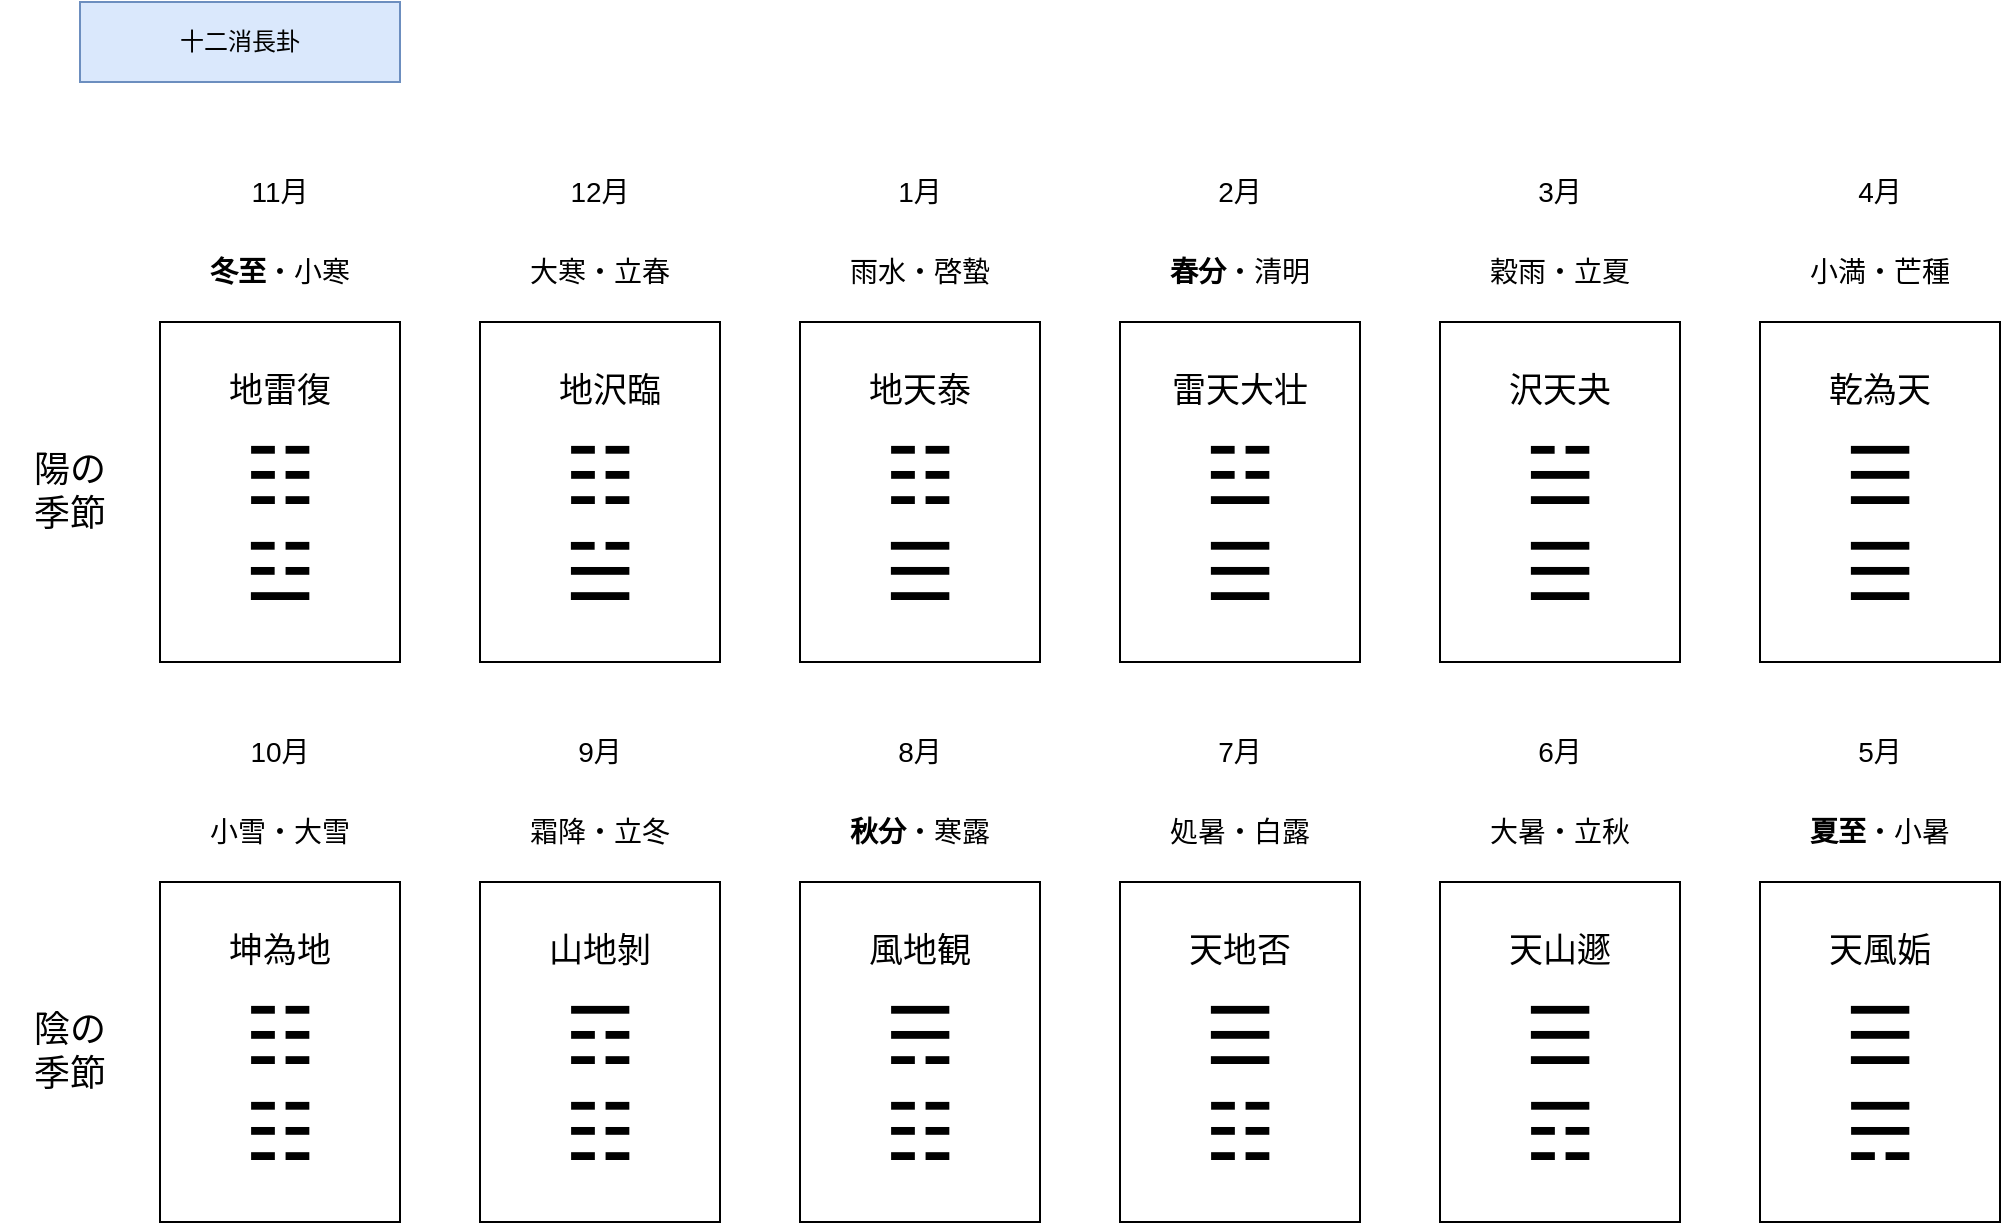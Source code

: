 <mxfile version="28.0.4">
  <diagram name="ページ1" id="sqWsMTIZHtwE_r5JLnB0">
    <mxGraphModel dx="1136" dy="1102" grid="1" gridSize="10" guides="1" tooltips="1" connect="1" arrows="1" fold="1" page="1" pageScale="1" pageWidth="1654" pageHeight="1169" math="0" shadow="0">
      <root>
        <mxCell id="0" />
        <mxCell id="1" parent="0" />
        <mxCell id="Jf0HBr7XSHJFiXkp45xt-59" value="" style="rounded=0;whiteSpace=wrap;html=1;" vertex="1" parent="1">
          <mxGeometry x="120" y="480" width="120" height="170" as="geometry" />
        </mxCell>
        <mxCell id="Jf0HBr7XSHJFiXkp45xt-49" value="" style="rounded=0;whiteSpace=wrap;html=1;" vertex="1" parent="1">
          <mxGeometry x="440" y="480" width="120" height="170" as="geometry" />
        </mxCell>
        <mxCell id="Jf0HBr7XSHJFiXkp45xt-34" value="" style="rounded=0;whiteSpace=wrap;html=1;" vertex="1" parent="1">
          <mxGeometry x="760" y="480" width="120" height="170" as="geometry" />
        </mxCell>
        <mxCell id="Jf0HBr7XSHJFiXkp45xt-28" value="" style="rounded=0;whiteSpace=wrap;html=1;" vertex="1" parent="1">
          <mxGeometry x="920" y="200" width="120" height="170" as="geometry" />
        </mxCell>
        <mxCell id="Jf0HBr7XSHJFiXkp45xt-25" value="" style="rounded=0;whiteSpace=wrap;html=1;" vertex="1" parent="1">
          <mxGeometry x="760" y="200" width="120" height="170" as="geometry" />
        </mxCell>
        <mxCell id="Jf0HBr7XSHJFiXkp45xt-18" value="" style="rounded=0;whiteSpace=wrap;html=1;" vertex="1" parent="1">
          <mxGeometry x="600" y="200" width="120" height="170" as="geometry" />
        </mxCell>
        <mxCell id="Jf0HBr7XSHJFiXkp45xt-12" value="" style="rounded=0;whiteSpace=wrap;html=1;" vertex="1" parent="1">
          <mxGeometry x="440" y="200" width="120" height="170" as="geometry" />
        </mxCell>
        <mxCell id="Jf0HBr7XSHJFiXkp45xt-4" value="" style="rounded=0;whiteSpace=wrap;html=1;" vertex="1" parent="1">
          <mxGeometry x="280" y="200" width="120" height="170" as="geometry" />
        </mxCell>
        <mxCell id="dQ6VruJ1_32LUMf7wtQJ-1" value="十二消長卦" style="text;html=1;align=center;verticalAlign=middle;whiteSpace=wrap;rounded=0;fillColor=#dae8fc;strokeColor=#6c8ebf;" parent="1" vertex="1">
          <mxGeometry x="80" y="40" width="160" height="40" as="geometry" />
        </mxCell>
        <mxCell id="dQ6VruJ1_32LUMf7wtQJ-3" value="" style="rounded=0;whiteSpace=wrap;html=1;" parent="1" vertex="1">
          <mxGeometry x="120" y="200" width="120" height="170" as="geometry" />
        </mxCell>
        <mxCell id="dQ6VruJ1_32LUMf7wtQJ-5" value="☷&lt;br&gt;☳" style="text;html=1;align=center;verticalAlign=middle;whiteSpace=wrap;rounded=0;fontSize=40;" parent="1" vertex="1">
          <mxGeometry x="150" y="252.5" width="60" height="95" as="geometry" />
        </mxCell>
        <mxCell id="dQ6VruJ1_32LUMf7wtQJ-7" value="地雷復" style="text;html=1;align=center;verticalAlign=middle;whiteSpace=wrap;rounded=0;fontSize=17;" parent="1" vertex="1">
          <mxGeometry x="150" y="220" width="60" height="30" as="geometry" />
        </mxCell>
        <mxCell id="dQ6VruJ1_32LUMf7wtQJ-19" value="&lt;b&gt;冬至&lt;/b&gt;・&lt;span style=&quot;background-color: transparent; color: light-dark(rgb(0, 0, 0), rgb(255, 255, 255));&quot;&gt;小寒&lt;/span&gt;" style="text;html=1;align=center;verticalAlign=middle;whiteSpace=wrap;rounded=0;fontSize=14;" parent="1" vertex="1">
          <mxGeometry x="120" y="160" width="120" height="30" as="geometry" />
        </mxCell>
        <mxCell id="Jf0HBr7XSHJFiXkp45xt-1" value="11月" style="text;html=1;align=center;verticalAlign=middle;whiteSpace=wrap;rounded=0;fontSize=14;" vertex="1" parent="1">
          <mxGeometry x="120" y="120" width="120" height="30" as="geometry" />
        </mxCell>
        <mxCell id="Jf0HBr7XSHJFiXkp45xt-2" value="地沢臨" style="text;html=1;align=center;verticalAlign=middle;whiteSpace=wrap;rounded=0;fontSize=17;" vertex="1" parent="1">
          <mxGeometry x="300" y="220" width="90" height="30" as="geometry" />
        </mxCell>
        <mxCell id="Jf0HBr7XSHJFiXkp45xt-3" value="☷&lt;br&gt;☱" style="text;html=1;align=center;verticalAlign=middle;whiteSpace=wrap;rounded=0;fontSize=40;" vertex="1" parent="1">
          <mxGeometry x="310" y="252.5" width="60" height="95" as="geometry" />
        </mxCell>
        <mxCell id="Jf0HBr7XSHJFiXkp45xt-6" value="12月" style="text;html=1;align=center;verticalAlign=middle;whiteSpace=wrap;rounded=0;fontSize=14;" vertex="1" parent="1">
          <mxGeometry x="280" y="120" width="120" height="30" as="geometry" />
        </mxCell>
        <mxCell id="Jf0HBr7XSHJFiXkp45xt-7" value="大寒・立春" style="text;html=1;align=center;verticalAlign=middle;whiteSpace=wrap;rounded=0;fontSize=14;" vertex="1" parent="1">
          <mxGeometry x="280" y="160" width="120" height="30" as="geometry" />
        </mxCell>
        <mxCell id="Jf0HBr7XSHJFiXkp45xt-8" value="1月" style="text;html=1;align=center;verticalAlign=middle;whiteSpace=wrap;rounded=0;fontSize=14;" vertex="1" parent="1">
          <mxGeometry x="440" y="120" width="120" height="30" as="geometry" />
        </mxCell>
        <mxCell id="Jf0HBr7XSHJFiXkp45xt-9" value="雨水・啓蟄" style="text;html=1;align=center;verticalAlign=middle;whiteSpace=wrap;rounded=0;fontSize=14;" vertex="1" parent="1">
          <mxGeometry x="440" y="160" width="120" height="30" as="geometry" />
        </mxCell>
        <mxCell id="Jf0HBr7XSHJFiXkp45xt-10" value="地天泰" style="text;html=1;align=center;verticalAlign=middle;whiteSpace=wrap;rounded=0;fontSize=17;" vertex="1" parent="1">
          <mxGeometry x="455" y="220" width="90" height="30" as="geometry" />
        </mxCell>
        <mxCell id="Jf0HBr7XSHJFiXkp45xt-11" value="☷&lt;br&gt;☰" style="text;html=1;align=center;verticalAlign=middle;whiteSpace=wrap;rounded=0;fontSize=40;" vertex="1" parent="1">
          <mxGeometry x="470" y="252.5" width="60" height="95" as="geometry" />
        </mxCell>
        <mxCell id="Jf0HBr7XSHJFiXkp45xt-13" value="陰の&lt;div&gt;季節&lt;/div&gt;" style="text;html=1;align=center;verticalAlign=middle;whiteSpace=wrap;rounded=0;fontSize=18;" vertex="1" parent="1">
          <mxGeometry x="40" y="525" width="70" height="80" as="geometry" />
        </mxCell>
        <mxCell id="Jf0HBr7XSHJFiXkp45xt-14" value="2月" style="text;html=1;align=center;verticalAlign=middle;whiteSpace=wrap;rounded=0;fontSize=14;" vertex="1" parent="1">
          <mxGeometry x="600" y="120" width="120" height="30" as="geometry" />
        </mxCell>
        <mxCell id="Jf0HBr7XSHJFiXkp45xt-15" value="&lt;b&gt;春分&lt;/b&gt;・清明" style="text;html=1;align=center;verticalAlign=middle;whiteSpace=wrap;rounded=0;fontSize=14;" vertex="1" parent="1">
          <mxGeometry x="600" y="160" width="120" height="30" as="geometry" />
        </mxCell>
        <mxCell id="Jf0HBr7XSHJFiXkp45xt-16" value="雷天大壮" style="text;html=1;align=center;verticalAlign=middle;whiteSpace=wrap;rounded=0;fontSize=17;" vertex="1" parent="1">
          <mxGeometry x="615" y="220" width="90" height="30" as="geometry" />
        </mxCell>
        <mxCell id="Jf0HBr7XSHJFiXkp45xt-17" value="☳&lt;br&gt;☰" style="text;html=1;align=center;verticalAlign=middle;whiteSpace=wrap;rounded=0;fontSize=40;" vertex="1" parent="1">
          <mxGeometry x="630" y="252.5" width="60" height="95" as="geometry" />
        </mxCell>
        <mxCell id="Jf0HBr7XSHJFiXkp45xt-19" value="3月" style="text;html=1;align=center;verticalAlign=middle;whiteSpace=wrap;rounded=0;fontSize=14;" vertex="1" parent="1">
          <mxGeometry x="760" y="120" width="120" height="30" as="geometry" />
        </mxCell>
        <mxCell id="Jf0HBr7XSHJFiXkp45xt-20" value="穀雨・立夏" style="text;html=1;align=center;verticalAlign=middle;whiteSpace=wrap;rounded=0;fontSize=14;" vertex="1" parent="1">
          <mxGeometry x="760" y="160" width="120" height="30" as="geometry" />
        </mxCell>
        <mxCell id="Jf0HBr7XSHJFiXkp45xt-21" value="4月" style="text;html=1;align=center;verticalAlign=middle;whiteSpace=wrap;rounded=0;fontSize=14;" vertex="1" parent="1">
          <mxGeometry x="920" y="120" width="120" height="30" as="geometry" />
        </mxCell>
        <mxCell id="Jf0HBr7XSHJFiXkp45xt-22" value="小満・芒種" style="text;html=1;align=center;verticalAlign=middle;whiteSpace=wrap;rounded=0;fontSize=14;" vertex="1" parent="1">
          <mxGeometry x="920" y="160" width="120" height="30" as="geometry" />
        </mxCell>
        <mxCell id="Jf0HBr7XSHJFiXkp45xt-23" value="沢天夬" style="text;html=1;align=center;verticalAlign=middle;whiteSpace=wrap;rounded=0;fontSize=17;" vertex="1" parent="1">
          <mxGeometry x="775" y="220" width="90" height="30" as="geometry" />
        </mxCell>
        <mxCell id="Jf0HBr7XSHJFiXkp45xt-24" value="☱&lt;br&gt;☰" style="text;html=1;align=center;verticalAlign=middle;whiteSpace=wrap;rounded=0;fontSize=40;" vertex="1" parent="1">
          <mxGeometry x="790" y="252.5" width="60" height="95" as="geometry" />
        </mxCell>
        <mxCell id="Jf0HBr7XSHJFiXkp45xt-26" value="乾為天" style="text;html=1;align=center;verticalAlign=middle;whiteSpace=wrap;rounded=0;fontSize=17;" vertex="1" parent="1">
          <mxGeometry x="935" y="220" width="90" height="30" as="geometry" />
        </mxCell>
        <mxCell id="Jf0HBr7XSHJFiXkp45xt-27" value="☰&lt;br&gt;☰" style="text;html=1;align=center;verticalAlign=middle;whiteSpace=wrap;rounded=0;fontSize=40;" vertex="1" parent="1">
          <mxGeometry x="950" y="252.5" width="60" height="95" as="geometry" />
        </mxCell>
        <mxCell id="Jf0HBr7XSHJFiXkp45xt-29" value="陽の&lt;div&gt;季節&lt;/div&gt;" style="text;html=1;align=center;verticalAlign=middle;whiteSpace=wrap;rounded=0;fontSize=18;" vertex="1" parent="1">
          <mxGeometry x="40" y="245" width="70" height="80" as="geometry" />
        </mxCell>
        <mxCell id="Jf0HBr7XSHJFiXkp45xt-30" value="5月" style="text;html=1;align=center;verticalAlign=middle;whiteSpace=wrap;rounded=0;fontSize=14;" vertex="1" parent="1">
          <mxGeometry x="920" y="400" width="120" height="30" as="geometry" />
        </mxCell>
        <mxCell id="Jf0HBr7XSHJFiXkp45xt-31" value="&lt;b&gt;夏至&lt;/b&gt;・小暑" style="text;html=1;align=center;verticalAlign=middle;whiteSpace=wrap;rounded=0;fontSize=14;" vertex="1" parent="1">
          <mxGeometry x="920" y="440" width="120" height="30" as="geometry" />
        </mxCell>
        <mxCell id="Jf0HBr7XSHJFiXkp45xt-32" value="☰&lt;br&gt;☶" style="text;html=1;align=center;verticalAlign=middle;whiteSpace=wrap;rounded=0;fontSize=40;" vertex="1" parent="1">
          <mxGeometry x="790" y="532.5" width="60" height="95" as="geometry" />
        </mxCell>
        <mxCell id="Jf0HBr7XSHJFiXkp45xt-33" value="天山遯" style="text;html=1;align=center;verticalAlign=middle;whiteSpace=wrap;rounded=0;fontSize=17;" vertex="1" parent="1">
          <mxGeometry x="775" y="500" width="90" height="30" as="geometry" />
        </mxCell>
        <mxCell id="Jf0HBr7XSHJFiXkp45xt-35" value="処暑・白露" style="text;html=1;align=center;verticalAlign=middle;whiteSpace=wrap;rounded=0;fontSize=14;" vertex="1" parent="1">
          <mxGeometry x="600" y="440" width="120" height="30" as="geometry" />
        </mxCell>
        <mxCell id="Jf0HBr7XSHJFiXkp45xt-36" value="7月" style="text;html=1;align=center;verticalAlign=middle;whiteSpace=wrap;rounded=0;fontSize=14;" vertex="1" parent="1">
          <mxGeometry x="600" y="400" width="120" height="30" as="geometry" />
        </mxCell>
        <mxCell id="Jf0HBr7XSHJFiXkp45xt-37" value="大暑・立秋" style="text;html=1;align=center;verticalAlign=middle;whiteSpace=wrap;rounded=0;fontSize=14;" vertex="1" parent="1">
          <mxGeometry x="760" y="440" width="120" height="30" as="geometry" />
        </mxCell>
        <mxCell id="Jf0HBr7XSHJFiXkp45xt-38" value="6月" style="text;html=1;align=center;verticalAlign=middle;whiteSpace=wrap;rounded=0;fontSize=14;" vertex="1" parent="1">
          <mxGeometry x="760" y="400" width="120" height="30" as="geometry" />
        </mxCell>
        <mxCell id="Jf0HBr7XSHJFiXkp45xt-39" value="" style="rounded=0;whiteSpace=wrap;html=1;" vertex="1" parent="1">
          <mxGeometry x="920" y="480" width="120" height="170" as="geometry" />
        </mxCell>
        <mxCell id="Jf0HBr7XSHJFiXkp45xt-40" value="天風姤" style="text;html=1;align=center;verticalAlign=middle;whiteSpace=wrap;rounded=0;fontSize=17;" vertex="1" parent="1">
          <mxGeometry x="935" y="500" width="90" height="30" as="geometry" />
        </mxCell>
        <mxCell id="Jf0HBr7XSHJFiXkp45xt-41" value="☰&lt;br&gt;☴" style="text;html=1;align=center;verticalAlign=middle;whiteSpace=wrap;rounded=0;fontSize=40;" vertex="1" parent="1">
          <mxGeometry x="950" y="532.5" width="60" height="95" as="geometry" />
        </mxCell>
        <mxCell id="Jf0HBr7XSHJFiXkp45xt-42" value="" style="rounded=0;whiteSpace=wrap;html=1;" vertex="1" parent="1">
          <mxGeometry x="600" y="480" width="120" height="170" as="geometry" />
        </mxCell>
        <mxCell id="Jf0HBr7XSHJFiXkp45xt-43" value="天地否" style="text;html=1;align=center;verticalAlign=middle;whiteSpace=wrap;rounded=0;fontSize=17;" vertex="1" parent="1">
          <mxGeometry x="615" y="500" width="90" height="30" as="geometry" />
        </mxCell>
        <mxCell id="Jf0HBr7XSHJFiXkp45xt-44" value="☰&lt;br&gt;☷" style="text;html=1;align=center;verticalAlign=middle;whiteSpace=wrap;rounded=0;fontSize=40;" vertex="1" parent="1">
          <mxGeometry x="630" y="532.5" width="60" height="95" as="geometry" />
        </mxCell>
        <mxCell id="Jf0HBr7XSHJFiXkp45xt-45" value="8月" style="text;html=1;align=center;verticalAlign=middle;whiteSpace=wrap;rounded=0;fontSize=14;" vertex="1" parent="1">
          <mxGeometry x="440" y="400" width="120" height="30" as="geometry" />
        </mxCell>
        <mxCell id="Jf0HBr7XSHJFiXkp45xt-46" value="&lt;b&gt;秋分&lt;/b&gt;・寒露" style="text;html=1;align=center;verticalAlign=middle;whiteSpace=wrap;rounded=0;fontSize=14;" vertex="1" parent="1">
          <mxGeometry x="440" y="440" width="120" height="30" as="geometry" />
        </mxCell>
        <mxCell id="Jf0HBr7XSHJFiXkp45xt-47" value="☴&lt;br&gt;☷" style="text;html=1;align=center;verticalAlign=middle;whiteSpace=wrap;rounded=0;fontSize=40;" vertex="1" parent="1">
          <mxGeometry x="470" y="532.5" width="60" height="95" as="geometry" />
        </mxCell>
        <mxCell id="Jf0HBr7XSHJFiXkp45xt-48" value="風地観" style="text;html=1;align=center;verticalAlign=middle;whiteSpace=wrap;rounded=0;fontSize=17;" vertex="1" parent="1">
          <mxGeometry x="455" y="500" width="90" height="30" as="geometry" />
        </mxCell>
        <mxCell id="Jf0HBr7XSHJFiXkp45xt-50" value="9月" style="text;html=1;align=center;verticalAlign=middle;whiteSpace=wrap;rounded=0;fontSize=14;" vertex="1" parent="1">
          <mxGeometry x="280" y="400" width="120" height="30" as="geometry" />
        </mxCell>
        <mxCell id="Jf0HBr7XSHJFiXkp45xt-51" value="霜降・立冬" style="text;html=1;align=center;verticalAlign=middle;whiteSpace=wrap;rounded=0;fontSize=14;" vertex="1" parent="1">
          <mxGeometry x="280" y="440" width="120" height="30" as="geometry" />
        </mxCell>
        <mxCell id="Jf0HBr7XSHJFiXkp45xt-52" value="10月" style="text;html=1;align=center;verticalAlign=middle;whiteSpace=wrap;rounded=0;fontSize=14;" vertex="1" parent="1">
          <mxGeometry x="120" y="400" width="120" height="30" as="geometry" />
        </mxCell>
        <mxCell id="Jf0HBr7XSHJFiXkp45xt-53" value="小雪・大雪" style="text;html=1;align=center;verticalAlign=middle;whiteSpace=wrap;rounded=0;fontSize=14;" vertex="1" parent="1">
          <mxGeometry x="120" y="440" width="120" height="30" as="geometry" />
        </mxCell>
        <mxCell id="Jf0HBr7XSHJFiXkp45xt-54" value="" style="rounded=0;whiteSpace=wrap;html=1;" vertex="1" parent="1">
          <mxGeometry x="280" y="480" width="120" height="170" as="geometry" />
        </mxCell>
        <mxCell id="Jf0HBr7XSHJFiXkp45xt-55" value="山地剝" style="text;html=1;align=center;verticalAlign=middle;whiteSpace=wrap;rounded=0;fontSize=17;" vertex="1" parent="1">
          <mxGeometry x="295" y="500" width="90" height="30" as="geometry" />
        </mxCell>
        <mxCell id="Jf0HBr7XSHJFiXkp45xt-56" value="☶&lt;br&gt;☷" style="text;html=1;align=center;verticalAlign=middle;whiteSpace=wrap;rounded=0;fontSize=40;" vertex="1" parent="1">
          <mxGeometry x="310" y="532.5" width="60" height="95" as="geometry" />
        </mxCell>
        <mxCell id="Jf0HBr7XSHJFiXkp45xt-57" value="坤為地" style="text;html=1;align=center;verticalAlign=middle;whiteSpace=wrap;rounded=0;fontSize=17;" vertex="1" parent="1">
          <mxGeometry x="135" y="500" width="90" height="30" as="geometry" />
        </mxCell>
        <mxCell id="Jf0HBr7XSHJFiXkp45xt-58" value="☷&lt;br&gt;☷" style="text;html=1;align=center;verticalAlign=middle;whiteSpace=wrap;rounded=0;fontSize=40;" vertex="1" parent="1">
          <mxGeometry x="150" y="532.5" width="60" height="95" as="geometry" />
        </mxCell>
      </root>
    </mxGraphModel>
  </diagram>
</mxfile>
